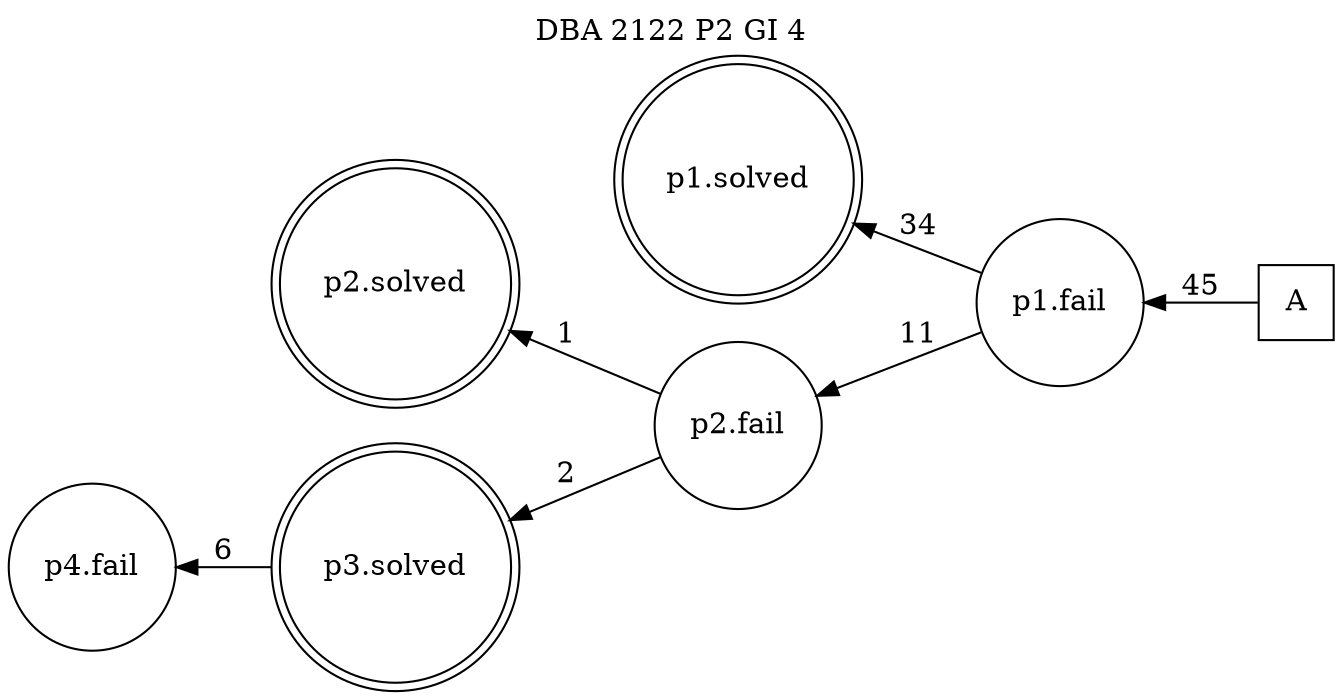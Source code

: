 digraph DBA_2122_P2_GI_4 {
labelloc="tl"
label= " DBA 2122 P2 GI 4 "
rankdir="RL";
graph [ size=" 10 , 10 !"]

"A" [shape="square" label="A"]
"p1.fail" [shape="circle" label="p1.fail"]
"p1.solved" [shape="doublecircle" label="p1.solved"]
"p2.fail" [shape="circle" label="p2.fail"]
"p2.solved" [shape="doublecircle" label="p2.solved"]
"p3.solved" [shape="doublecircle" label="p3.solved"]
"p4.fail" [shape="circle" label="p4.fail"]
"A" -> "p1.fail" [ label=45]
"p1.fail" -> "p1.solved" [ label=34]
"p1.fail" -> "p2.fail" [ label=11]
"p2.fail" -> "p2.solved" [ label=1]
"p2.fail" -> "p3.solved" [ label=2]
"p3.solved" -> "p4.fail" [ label=6]
}
